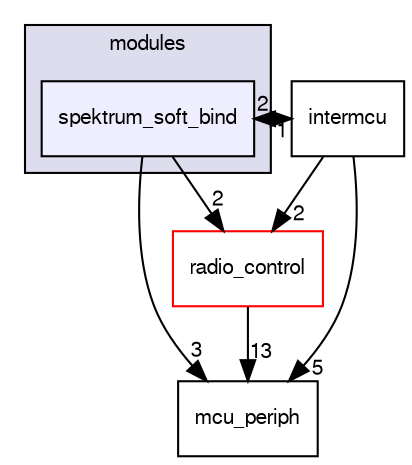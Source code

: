 digraph "sw/airborne/modules/spektrum_soft_bind" {
  compound=true
  node [ fontsize="10", fontname="FreeSans"];
  edge [ labelfontsize="10", labelfontname="FreeSans"];
  subgraph clusterdir_c2abcdd6ccb39c3582929c0e3f5651c2 {
    graph [ bgcolor="#ddddee", pencolor="black", label="modules" fontname="FreeSans", fontsize="10", URL="dir_c2abcdd6ccb39c3582929c0e3f5651c2.html"]
  dir_4fce34fdfa3ee0c77fb7c89ba1db056f [shape=box, label="spektrum_soft_bind", style="filled", fillcolor="#eeeeff", pencolor="black", URL="dir_4fce34fdfa3ee0c77fb7c89ba1db056f.html"];
  }
  dir_f125d81e9dfef46cf6053f80e8884f7e [shape=box label="radio_control" fillcolor="white" style="filled" color="red" URL="dir_f125d81e9dfef46cf6053f80e8884f7e.html"];
  dir_1ca43f6a116d741d80fb1d0555a2b198 [shape=box label="mcu_periph" URL="dir_1ca43f6a116d741d80fb1d0555a2b198.html"];
  dir_b59edde850f8ccf4b394776fda69f2c6 [shape=box label="intermcu" URL="dir_b59edde850f8ccf4b394776fda69f2c6.html"];
  dir_4fce34fdfa3ee0c77fb7c89ba1db056f->dir_f125d81e9dfef46cf6053f80e8884f7e [headlabel="2", labeldistance=1.5 headhref="dir_000195_000037.html"];
  dir_4fce34fdfa3ee0c77fb7c89ba1db056f->dir_1ca43f6a116d741d80fb1d0555a2b198 [headlabel="3", labeldistance=1.5 headhref="dir_000195_000107.html"];
  dir_4fce34fdfa3ee0c77fb7c89ba1db056f->dir_b59edde850f8ccf4b394776fda69f2c6 [headlabel="2", labeldistance=1.5 headhref="dir_000195_000165.html"];
  dir_f125d81e9dfef46cf6053f80e8884f7e->dir_1ca43f6a116d741d80fb1d0555a2b198 [headlabel="13", labeldistance=1.5 headhref="dir_000037_000107.html"];
  dir_b59edde850f8ccf4b394776fda69f2c6->dir_4fce34fdfa3ee0c77fb7c89ba1db056f [headlabel="1", labeldistance=1.5 headhref="dir_000165_000195.html"];
  dir_b59edde850f8ccf4b394776fda69f2c6->dir_f125d81e9dfef46cf6053f80e8884f7e [headlabel="2", labeldistance=1.5 headhref="dir_000165_000037.html"];
  dir_b59edde850f8ccf4b394776fda69f2c6->dir_1ca43f6a116d741d80fb1d0555a2b198 [headlabel="5", labeldistance=1.5 headhref="dir_000165_000107.html"];
}
